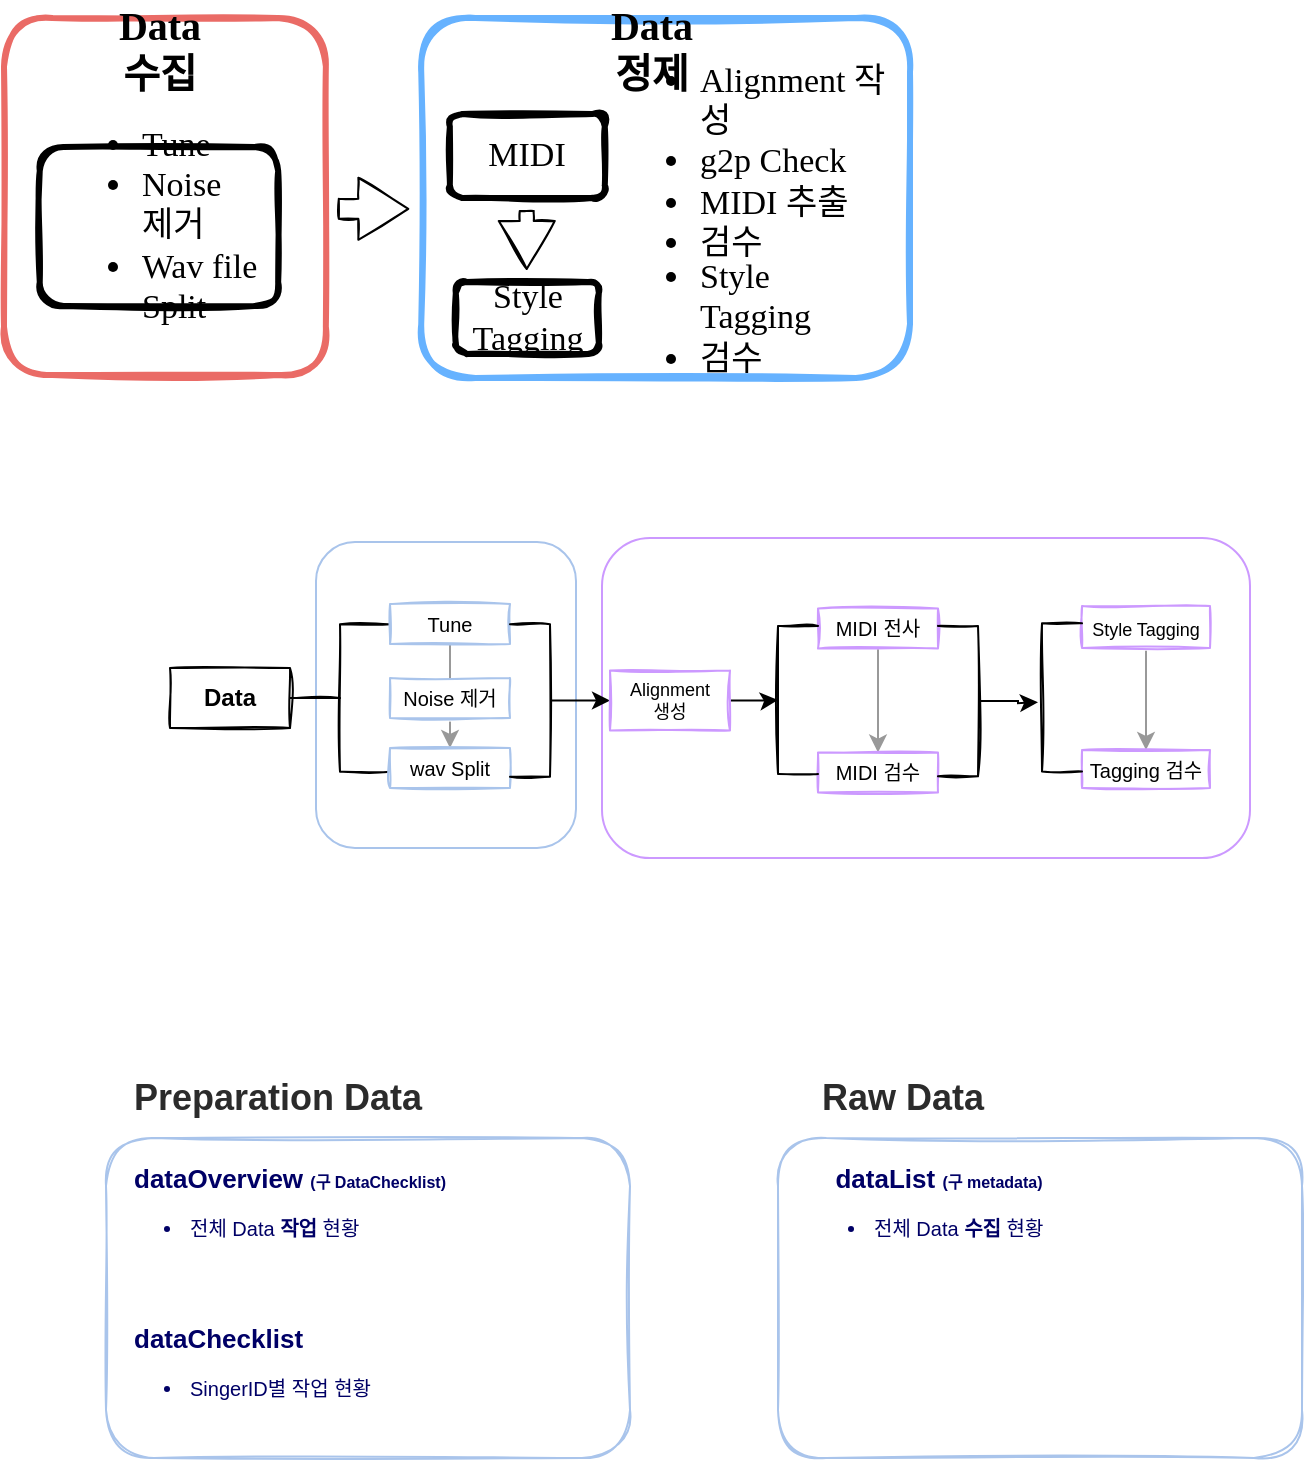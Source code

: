 <mxfile version="20.0.1" type="github">
  <diagram id="bYdH0A7eYf3jt_EvrW45" name="Page-1">
    <mxGraphModel dx="1737" dy="491" grid="1" gridSize="10" guides="1" tooltips="1" connect="1" arrows="1" fold="1" page="1" pageScale="1" pageWidth="827" pageHeight="1169" math="0" shadow="0">
      <root>
        <mxCell id="0" />
        <mxCell id="1" parent="0" />
        <mxCell id="vOhrdkk1_eVYnLyEw9EG-21" value="" style="rounded=1;whiteSpace=wrap;html=1;sketch=1;fontSize=9;strokeColor=#A9C4EB;strokeWidth=1;fillColor=default;" vertex="1" parent="1">
          <mxGeometry x="-406" y="690" width="262" height="160" as="geometry" />
        </mxCell>
        <mxCell id="vOhrdkk1_eVYnLyEw9EG-4" value="" style="rounded=1;whiteSpace=wrap;html=1;sketch=1;fontSize=9;strokeColor=#A9C4EB;strokeWidth=1;fillColor=default;" vertex="1" parent="1">
          <mxGeometry x="-742" y="690" width="262" height="160" as="geometry" />
        </mxCell>
        <mxCell id="ZBjXJc0zoBA8AOD2IJfz-61" value="" style="rounded=1;whiteSpace=wrap;html=1;sketch=0;fontSize=9;strokeColor=#CC99FF;strokeWidth=1;fillColor=default;" parent="1" vertex="1">
          <mxGeometry x="-494" y="390" width="324" height="160" as="geometry" />
        </mxCell>
        <mxCell id="ZBjXJc0zoBA8AOD2IJfz-60" value="" style="rounded=1;whiteSpace=wrap;html=1;sketch=0;fontSize=9;strokeColor=#A9C4EB;strokeWidth=1;fillColor=default;" parent="1" vertex="1">
          <mxGeometry x="-637" y="392" width="130" height="153" as="geometry" />
        </mxCell>
        <mxCell id="ZBjXJc0zoBA8AOD2IJfz-1" value="Data" style="rounded=0;whiteSpace=wrap;html=1;sketch=1;fontStyle=1" parent="1" vertex="1">
          <mxGeometry x="-710" y="455.01" width="60" height="30" as="geometry" />
        </mxCell>
        <mxCell id="ZBjXJc0zoBA8AOD2IJfz-3" value="" style="strokeWidth=1;html=1;shape=mxgraph.flowchart.annotation_2;align=left;labelPosition=right;pointerEvents=1;sketch=1;" parent="1" vertex="1">
          <mxGeometry x="-650" y="433.13" width="50" height="73.75" as="geometry" />
        </mxCell>
        <mxCell id="ZBjXJc0zoBA8AOD2IJfz-18" value="" style="edgeStyle=orthogonalEdgeStyle;rounded=0;orthogonalLoop=1;jettySize=auto;html=1;fontSize=10;textOpacity=90;strokeColor=#999999;" parent="1" source="ZBjXJc0zoBA8AOD2IJfz-8" target="ZBjXJc0zoBA8AOD2IJfz-11" edge="1">
          <mxGeometry relative="1" as="geometry" />
        </mxCell>
        <mxCell id="ZBjXJc0zoBA8AOD2IJfz-8" value="&lt;font style=&quot;font-size: 10px;&quot;&gt;Tune&lt;/font&gt;" style="rounded=0;whiteSpace=wrap;html=1;strokeColor=#A9C4EB;fillColor=default;fontSize=10;sketch=1;" parent="1" vertex="1">
          <mxGeometry x="-600" y="423" width="60" height="20" as="geometry" />
        </mxCell>
        <mxCell id="ZBjXJc0zoBA8AOD2IJfz-10" value="&lt;font style=&quot;font-size: 10px;&quot;&gt;Noise 제거&lt;/font&gt;" style="rounded=0;whiteSpace=wrap;html=1;strokeColor=#A9C4EB;fillColor=default;fontSize=10;sketch=1;" parent="1" vertex="1">
          <mxGeometry x="-600" y="460" width="60" height="20" as="geometry" />
        </mxCell>
        <mxCell id="ZBjXJc0zoBA8AOD2IJfz-11" value="&lt;span style=&quot;font-size: 10px;&quot;&gt;wav Split&lt;/span&gt;" style="rounded=0;whiteSpace=wrap;html=1;strokeColor=#A9C4EB;fillColor=default;fontSize=10;sketch=1;" parent="1" vertex="1">
          <mxGeometry x="-600" y="495" width="60" height="20" as="geometry" />
        </mxCell>
        <mxCell id="ZBjXJc0zoBA8AOD2IJfz-27" value="" style="edgeStyle=orthogonalEdgeStyle;rounded=0;orthogonalLoop=1;jettySize=auto;html=1;fontSize=10;" parent="1" source="ZBjXJc0zoBA8AOD2IJfz-23" target="ZBjXJc0zoBA8AOD2IJfz-26" edge="1">
          <mxGeometry relative="1" as="geometry" />
        </mxCell>
        <mxCell id="ZBjXJc0zoBA8AOD2IJfz-23" value="" style="strokeWidth=1;html=1;shape=mxgraph.flowchart.annotation_1;align=left;pointerEvents=1;sketch=1;fontSize=10;fillColor=default;rotation=-180;" parent="1" vertex="1">
          <mxGeometry x="-540" y="433.13" width="20" height="76.26" as="geometry" />
        </mxCell>
        <mxCell id="ZBjXJc0zoBA8AOD2IJfz-48" value="" style="edgeStyle=orthogonalEdgeStyle;rounded=0;orthogonalLoop=1;jettySize=auto;html=1;fontSize=2;entryX=0;entryY=0.5;entryDx=0;entryDy=0;entryPerimeter=0;" parent="1" source="ZBjXJc0zoBA8AOD2IJfz-26" target="ZBjXJc0zoBA8AOD2IJfz-47" edge="1">
          <mxGeometry relative="1" as="geometry">
            <mxPoint x="-410" y="471.486" as="targetPoint" />
          </mxGeometry>
        </mxCell>
        <mxCell id="ZBjXJc0zoBA8AOD2IJfz-26" value="&lt;font style=&quot;font-size: 9px;&quot;&gt;Alignment&lt;br&gt;생성&lt;/font&gt;" style="rounded=0;whiteSpace=wrap;html=1;sketch=1;fontSize=6;strokeColor=#CC99FF;" parent="1" vertex="1">
          <mxGeometry x="-490" y="456.26" width="60" height="30" as="geometry" />
        </mxCell>
        <mxCell id="ZBjXJc0zoBA8AOD2IJfz-45" value="" style="edgeStyle=orthogonalEdgeStyle;rounded=0;orthogonalLoop=1;jettySize=auto;html=1;fontSize=9;textOpacity=90;strokeColor=#999999;" parent="1" source="ZBjXJc0zoBA8AOD2IJfz-43" target="ZBjXJc0zoBA8AOD2IJfz-44" edge="1">
          <mxGeometry relative="1" as="geometry" />
        </mxCell>
        <mxCell id="ZBjXJc0zoBA8AOD2IJfz-43" value="MIDI 전사" style="rounded=0;whiteSpace=wrap;html=1;strokeColor=#CC99FF;fillColor=default;fontSize=10;sketch=1;" parent="1" vertex="1">
          <mxGeometry x="-386" y="425.26" width="60" height="20" as="geometry" />
        </mxCell>
        <mxCell id="ZBjXJc0zoBA8AOD2IJfz-44" value="MIDI 검수" style="rounded=0;whiteSpace=wrap;html=1;strokeColor=#CC99FF;fillColor=default;fontSize=10;sketch=1;" parent="1" vertex="1">
          <mxGeometry x="-386" y="497.26" width="60" height="20" as="geometry" />
        </mxCell>
        <mxCell id="ZBjXJc0zoBA8AOD2IJfz-47" value="" style="strokeWidth=1;html=1;shape=mxgraph.flowchart.annotation_1;align=left;pointerEvents=1;sketch=1;fontSize=2;fillColor=default;" parent="1" vertex="1">
          <mxGeometry x="-406" y="433.94" width="20" height="74.06" as="geometry" />
        </mxCell>
        <mxCell id="ZBjXJc0zoBA8AOD2IJfz-49" value="" style="edgeStyle=orthogonalEdgeStyle;rounded=0;orthogonalLoop=1;jettySize=auto;html=1;fontSize=10;" parent="1" source="ZBjXJc0zoBA8AOD2IJfz-50" edge="1">
          <mxGeometry relative="1" as="geometry">
            <mxPoint x="-276" y="472.114" as="targetPoint" />
          </mxGeometry>
        </mxCell>
        <mxCell id="ZBjXJc0zoBA8AOD2IJfz-50" value="" style="strokeWidth=1;html=1;shape=mxgraph.flowchart.annotation_1;align=left;pointerEvents=1;sketch=1;fontSize=10;fillColor=default;rotation=-180;" parent="1" vertex="1">
          <mxGeometry x="-326" y="433.94" width="20" height="75.2" as="geometry" />
        </mxCell>
        <mxCell id="ZBjXJc0zoBA8AOD2IJfz-56" value="" style="edgeStyle=orthogonalEdgeStyle;rounded=0;orthogonalLoop=1;jettySize=auto;html=1;fontSize=9;textOpacity=90;strokeColor=#999999;" parent="1" source="ZBjXJc0zoBA8AOD2IJfz-57" target="ZBjXJc0zoBA8AOD2IJfz-58" edge="1">
          <mxGeometry relative="1" as="geometry" />
        </mxCell>
        <mxCell id="ZBjXJc0zoBA8AOD2IJfz-57" value="&lt;font style=&quot;font-size: 9px;&quot;&gt;Style Tagging&lt;/font&gt;" style="rounded=0;whiteSpace=wrap;html=1;strokeColor=#CC99FF;fillColor=default;fontSize=10;sketch=1;" parent="1" vertex="1">
          <mxGeometry x="-254" y="424" width="64" height="21" as="geometry" />
        </mxCell>
        <mxCell id="ZBjXJc0zoBA8AOD2IJfz-58" value="Tagging 검수" style="rounded=0;whiteSpace=wrap;html=1;strokeColor=#CC99FF;fillColor=default;fontSize=10;sketch=1;" parent="1" vertex="1">
          <mxGeometry x="-254" y="496" width="64" height="19" as="geometry" />
        </mxCell>
        <mxCell id="ZBjXJc0zoBA8AOD2IJfz-59" value="" style="strokeWidth=1;html=1;shape=mxgraph.flowchart.annotation_1;align=left;pointerEvents=1;sketch=1;fontSize=2;fillColor=default;" parent="1" vertex="1">
          <mxGeometry x="-274" y="432.68" width="20" height="74.06" as="geometry" />
        </mxCell>
        <mxCell id="vOhrdkk1_eVYnLyEw9EG-1" value="" style="group" vertex="1" connectable="0" parent="1">
          <mxGeometry x="-793" y="130" width="453" height="180" as="geometry" />
        </mxCell>
        <mxCell id="DYIPkd5MB8kChP2E2KvI-21" value="" style="rounded=1;whiteSpace=wrap;html=1;shadow=0;glass=0;sketch=1;fontFamily=Comic Sans MS;fontSize=17;strokeWidth=3;strokeColor=#66B2FF;" parent="vOhrdkk1_eVYnLyEw9EG-1" vertex="1">
          <mxGeometry x="208.618" width="244.382" height="180" as="geometry" />
        </mxCell>
        <mxCell id="DYIPkd5MB8kChP2E2KvI-20" value="" style="rounded=1;whiteSpace=wrap;html=1;shadow=0;glass=0;sketch=1;fontFamily=Comic Sans MS;fontSize=17;strokeWidth=3;strokeColor=#EA6B66;" parent="vOhrdkk1_eVYnLyEw9EG-1" vertex="1">
          <mxGeometry width="160.934" height="178.5" as="geometry" />
        </mxCell>
        <mxCell id="xnQV9a3Z6vqpm0pV5S3U-1" value="" style="rounded=1;whiteSpace=wrap;html=1;strokeColor=#000000;strokeWidth=3;gradientColor=none;shadow=0;glass=0;sketch=1;perimeterSpacing=0;" parent="vOhrdkk1_eVYnLyEw9EG-1" vertex="1">
          <mxGeometry x="17.882" y="64.5" width="119.211" height="79.5" as="geometry" />
        </mxCell>
        <mxCell id="DYIPkd5MB8kChP2E2KvI-2" value="Data 수집" style="text;html=1;strokeColor=none;fillColor=none;align=center;verticalAlign=middle;whiteSpace=wrap;rounded=0;fontStyle=1;fontSize=20;fontFamily=Comic Sans MS;" parent="vOhrdkk1_eVYnLyEw9EG-1" vertex="1">
          <mxGeometry x="47.684" y="6" width="59.605" height="18" as="geometry" />
        </mxCell>
        <mxCell id="DYIPkd5MB8kChP2E2KvI-3" value="&lt;ul style=&quot;font-size: 17px;&quot;&gt;&lt;li style=&quot;font-size: 17px;&quot;&gt;Tune&lt;/li&gt;&lt;li style=&quot;font-size: 17px;&quot;&gt;Noise&amp;nbsp; 제거&lt;/li&gt;&lt;li style=&quot;font-size: 17px;&quot;&gt;Wav file Split&lt;/li&gt;&lt;/ul&gt;" style="text;html=1;strokeColor=none;fillColor=none;align=left;verticalAlign=middle;whiteSpace=wrap;rounded=0;shadow=0;glass=0;sketch=1;fontFamily=Comic Sans MS;fontSize=17;" parent="vOhrdkk1_eVYnLyEw9EG-1" vertex="1">
          <mxGeometry x="26.822" y="74.25" width="101.329" height="60" as="geometry" />
        </mxCell>
        <mxCell id="DYIPkd5MB8kChP2E2KvI-5" value="Data 정제" style="text;html=1;strokeColor=none;fillColor=none;align=center;verticalAlign=middle;whiteSpace=wrap;rounded=0;fontStyle=1;fontSize=20;fontFamily=Comic Sans MS;" parent="vOhrdkk1_eVYnLyEw9EG-1" vertex="1">
          <mxGeometry x="294.45" y="6" width="59.605" height="18" as="geometry" />
        </mxCell>
        <mxCell id="DYIPkd5MB8kChP2E2KvI-7" value="MIDI" style="rounded=1;whiteSpace=wrap;html=1;shadow=0;glass=0;sketch=1;fontFamily=Comic Sans MS;fontSize=17;strokeColor=#000000;strokeWidth=3;fillColor=#FFFFFF;gradientColor=none;" parent="vOhrdkk1_eVYnLyEw9EG-1" vertex="1">
          <mxGeometry x="222.924" y="48" width="77.487" height="42" as="geometry" />
        </mxCell>
        <mxCell id="DYIPkd5MB8kChP2E2KvI-9" value="Style Tagging" style="rounded=1;whiteSpace=wrap;html=1;shadow=0;glass=0;sketch=1;fontFamily=Comic Sans MS;fontSize=17;strokeColor=#000000;strokeWidth=3;fillColor=#FFFFFF;gradientColor=none;" parent="vOhrdkk1_eVYnLyEw9EG-1" vertex="1">
          <mxGeometry x="225.904" y="132" width="71.526" height="36" as="geometry" />
        </mxCell>
        <mxCell id="DYIPkd5MB8kChP2E2KvI-13" value="&lt;ul style=&quot;font-size: 17px&quot;&gt;&lt;li style=&quot;font-size: 17px&quot;&gt;Alignment 작성&lt;/li&gt;&lt;li style=&quot;font-size: 17px&quot;&gt;g2p Check&lt;/li&gt;&lt;li style=&quot;font-size: 17px&quot;&gt;MIDI 추출&lt;/li&gt;&lt;li style=&quot;font-size: 17px&quot;&gt;검수&lt;/li&gt;&lt;/ul&gt;" style="text;html=1;strokeColor=none;fillColor=none;align=left;verticalAlign=middle;whiteSpace=wrap;rounded=0;shadow=0;glass=0;sketch=1;fontFamily=Comic Sans MS;fontSize=17;" parent="vOhrdkk1_eVYnLyEw9EG-1" vertex="1">
          <mxGeometry x="306.371" y="48" width="137.092" height="48" as="geometry" />
        </mxCell>
        <mxCell id="DYIPkd5MB8kChP2E2KvI-14" value="&lt;ul style=&quot;font-size: 17px&quot;&gt;&lt;li style=&quot;font-size: 17px&quot;&gt;Style Tagging&lt;/li&gt;&lt;li style=&quot;font-size: 17px&quot;&gt;검수&lt;/li&gt;&lt;/ul&gt;" style="text;html=1;strokeColor=none;fillColor=none;align=left;verticalAlign=middle;whiteSpace=wrap;rounded=0;shadow=0;glass=0;sketch=1;fontFamily=Comic Sans MS;fontSize=17;" parent="vOhrdkk1_eVYnLyEw9EG-1" vertex="1">
          <mxGeometry x="306.371" y="135" width="113.25" height="30" as="geometry" />
        </mxCell>
        <mxCell id="DYIPkd5MB8kChP2E2KvI-18" value="" style="shape=flexArrow;endArrow=classic;html=1;rounded=1;sketch=1;fontFamily=Comic Sans MS;fontSize=17;startSize=2;endSize=8;" parent="vOhrdkk1_eVYnLyEw9EG-1" edge="1">
          <mxGeometry width="50" height="50" relative="1" as="geometry">
            <mxPoint x="166.895" y="95.4" as="sourcePoint" />
            <mxPoint x="202.658" y="95.4" as="targetPoint" />
          </mxGeometry>
        </mxCell>
        <mxCell id="DYIPkd5MB8kChP2E2KvI-24" value="" style="shape=flexArrow;endArrow=classic;html=1;rounded=1;sketch=1;fontFamily=Comic Sans MS;fontSize=17;startSize=2;endSize=7.67;width=7;" parent="vOhrdkk1_eVYnLyEw9EG-1" edge="1">
          <mxGeometry width="50" height="50" relative="1" as="geometry">
            <mxPoint x="261.369" y="96" as="sourcePoint" />
            <mxPoint x="261.369" y="126" as="targetPoint" />
          </mxGeometry>
        </mxCell>
        <mxCell id="vOhrdkk1_eVYnLyEw9EG-5" value="&lt;font style=&quot;font-size: 18px;&quot;&gt;Preparation Data&lt;/font&gt;" style="text;strokeColor=none;fillColor=none;html=1;fontSize=18;fontStyle=1;verticalAlign=middle;align=left;sketch=0;fontColor=#2B2B2B;" vertex="1" parent="1">
          <mxGeometry x="-730" y="650" width="147" height="40" as="geometry" />
        </mxCell>
        <mxCell id="vOhrdkk1_eVYnLyEw9EG-6" value="&lt;span style=&quot;font-size: 18px;&quot;&gt;Raw Data&lt;/span&gt;" style="text;strokeColor=none;fillColor=none;html=1;fontSize=18;fontStyle=1;verticalAlign=middle;align=left;sketch=0;fontColor=#2B2B2B;" vertex="1" parent="1">
          <mxGeometry x="-386" y="650" width="147" height="40" as="geometry" />
        </mxCell>
        <mxCell id="vOhrdkk1_eVYnLyEw9EG-14" value="dataOverview &lt;font style=&quot;font-size: 8px;&quot;&gt;(&lt;font style=&quot;&quot;&gt;구&lt;/font&gt; DataChecklist)&lt;/font&gt;" style="text;html=1;strokeColor=none;fillColor=none;align=left;verticalAlign=middle;whiteSpace=wrap;rounded=0;sketch=0;fontSize=13;fontStyle=1;fontColor=#000066;" vertex="1" parent="1">
          <mxGeometry x="-730" y="700" width="200" height="20" as="geometry" />
        </mxCell>
        <mxCell id="vOhrdkk1_eVYnLyEw9EG-15" value="dataChecklist" style="text;html=1;strokeColor=none;fillColor=none;align=left;verticalAlign=middle;whiteSpace=wrap;rounded=0;sketch=0;fontSize=13;fontStyle=1;fontColor=#000066;" vertex="1" parent="1">
          <mxGeometry x="-730" y="780" width="217" height="20" as="geometry" />
        </mxCell>
        <mxCell id="vOhrdkk1_eVYnLyEw9EG-16" value="dataList &lt;font style=&quot;font-size: 8px;&quot;&gt;(&lt;font style=&quot;&quot;&gt;구&amp;nbsp;&lt;/font&gt;metadata)&lt;/font&gt;" style="text;html=1;strokeColor=none;fillColor=none;align=center;verticalAlign=middle;whiteSpace=wrap;rounded=0;sketch=0;fontSize=13;fontStyle=1;fontColor=#000066;" vertex="1" parent="1">
          <mxGeometry x="-400" y="700" width="148.5" height="20" as="geometry" />
        </mxCell>
        <mxCell id="vOhrdkk1_eVYnLyEw9EG-17" value="&lt;ul style=&quot;font-size: 10px;&quot;&gt;&lt;li style=&quot;font-size: 10px;&quot;&gt;전체 Data &lt;b style=&quot;font-size: 10px;&quot;&gt;작업&lt;/b&gt; 현황&lt;/li&gt;&lt;/ul&gt;" style="text;html=1;strokeColor=none;fillColor=none;align=left;verticalAlign=middle;whiteSpace=wrap;rounded=0;sketch=0;fontSize=10;fontColor=#000066;" vertex="1" parent="1">
          <mxGeometry x="-742" y="720" width="140" height="30" as="geometry" />
        </mxCell>
        <mxCell id="vOhrdkk1_eVYnLyEw9EG-18" value="&lt;ul style=&quot;font-size: 10px;&quot;&gt;&lt;li style=&quot;font-size: 10px;&quot;&gt;SingerID별 작업 현황&lt;/li&gt;&lt;/ul&gt;" style="text;html=1;strokeColor=none;fillColor=none;align=left;verticalAlign=middle;whiteSpace=wrap;rounded=0;sketch=0;fontSize=10;fontColor=#000066;" vertex="1" parent="1">
          <mxGeometry x="-742" y="800" width="140" height="30" as="geometry" />
        </mxCell>
        <mxCell id="vOhrdkk1_eVYnLyEw9EG-19" value="&lt;ul style=&quot;font-size: 10px;&quot;&gt;&lt;li style=&quot;font-size: 10px;&quot;&gt;전체 Data &lt;b style=&quot;font-size: 10px;&quot;&gt;수집 &lt;/b&gt;현황&lt;/li&gt;&lt;/ul&gt;" style="text;html=1;strokeColor=none;fillColor=none;align=left;verticalAlign=middle;whiteSpace=wrap;rounded=0;sketch=0;fontSize=10;fontColor=#000066;" vertex="1" parent="1">
          <mxGeometry x="-400" y="720" width="140" height="30" as="geometry" />
        </mxCell>
      </root>
    </mxGraphModel>
  </diagram>
</mxfile>
